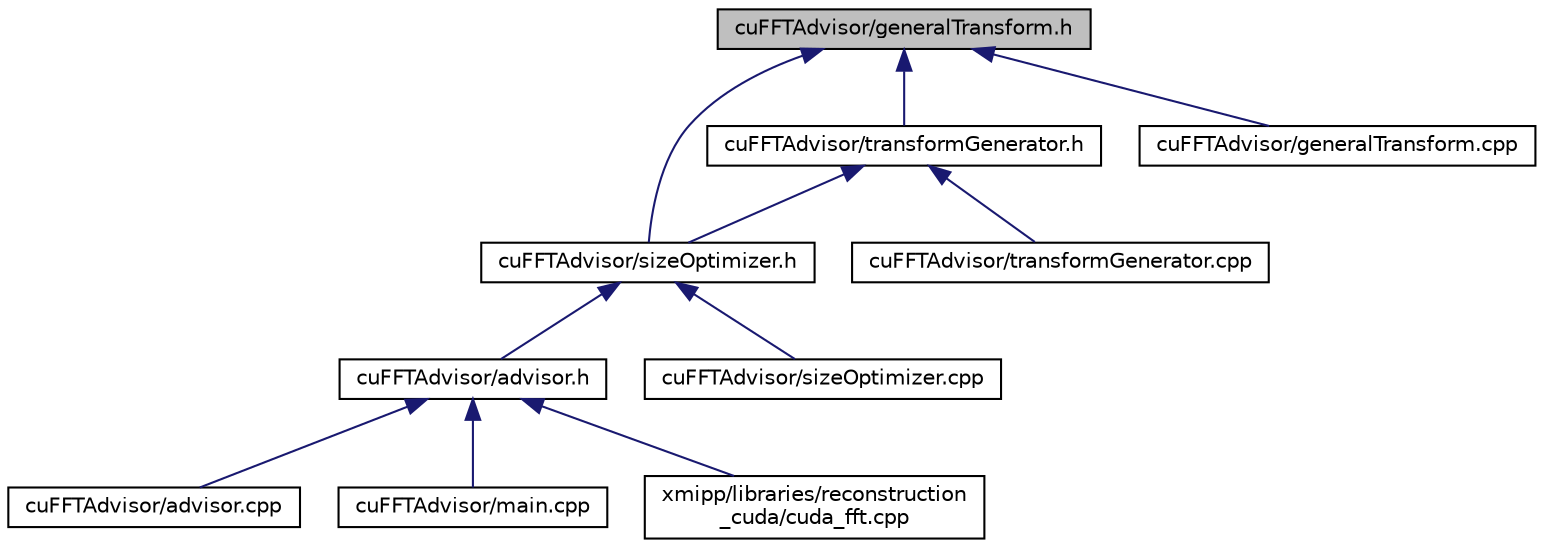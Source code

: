 digraph "cuFFTAdvisor/generalTransform.h"
{
  edge [fontname="Helvetica",fontsize="10",labelfontname="Helvetica",labelfontsize="10"];
  node [fontname="Helvetica",fontsize="10",shape=record];
  Node5 [label="cuFFTAdvisor/generalTransform.h",height=0.2,width=0.4,color="black", fillcolor="grey75", style="filled", fontcolor="black"];
  Node5 -> Node6 [dir="back",color="midnightblue",fontsize="10",style="solid",fontname="Helvetica"];
  Node6 [label="cuFFTAdvisor/sizeOptimizer.h",height=0.2,width=0.4,color="black", fillcolor="white", style="filled",URL="$sizeOptimizer_8h.html"];
  Node6 -> Node7 [dir="back",color="midnightblue",fontsize="10",style="solid",fontname="Helvetica"];
  Node7 [label="cuFFTAdvisor/advisor.h",height=0.2,width=0.4,color="black", fillcolor="white", style="filled",URL="$advisor_8h.html"];
  Node7 -> Node8 [dir="back",color="midnightblue",fontsize="10",style="solid",fontname="Helvetica"];
  Node8 [label="cuFFTAdvisor/advisor.cpp",height=0.2,width=0.4,color="black", fillcolor="white", style="filled",URL="$advisor_8cpp.html"];
  Node7 -> Node9 [dir="back",color="midnightblue",fontsize="10",style="solid",fontname="Helvetica"];
  Node9 [label="cuFFTAdvisor/main.cpp",height=0.2,width=0.4,color="black", fillcolor="white", style="filled",URL="$main_8cpp.html"];
  Node7 -> Node10 [dir="back",color="midnightblue",fontsize="10",style="solid",fontname="Helvetica"];
  Node10 [label="xmipp/libraries/reconstruction\l_cuda/cuda_fft.cpp",height=0.2,width=0.4,color="black", fillcolor="white", style="filled",URL="$cuda__fft_8cpp.html"];
  Node6 -> Node11 [dir="back",color="midnightblue",fontsize="10",style="solid",fontname="Helvetica"];
  Node11 [label="cuFFTAdvisor/sizeOptimizer.cpp",height=0.2,width=0.4,color="black", fillcolor="white", style="filled",URL="$sizeOptimizer_8cpp.html"];
  Node5 -> Node12 [dir="back",color="midnightblue",fontsize="10",style="solid",fontname="Helvetica"];
  Node12 [label="cuFFTAdvisor/transformGenerator.h",height=0.2,width=0.4,color="black", fillcolor="white", style="filled",URL="$transformGenerator_8h.html"];
  Node12 -> Node6 [dir="back",color="midnightblue",fontsize="10",style="solid",fontname="Helvetica"];
  Node12 -> Node13 [dir="back",color="midnightblue",fontsize="10",style="solid",fontname="Helvetica"];
  Node13 [label="cuFFTAdvisor/transformGenerator.cpp",height=0.2,width=0.4,color="black", fillcolor="white", style="filled",URL="$transformGenerator_8cpp.html"];
  Node5 -> Node14 [dir="back",color="midnightblue",fontsize="10",style="solid",fontname="Helvetica"];
  Node14 [label="cuFFTAdvisor/generalTransform.cpp",height=0.2,width=0.4,color="black", fillcolor="white", style="filled",URL="$generalTransform_8cpp.html"];
}
